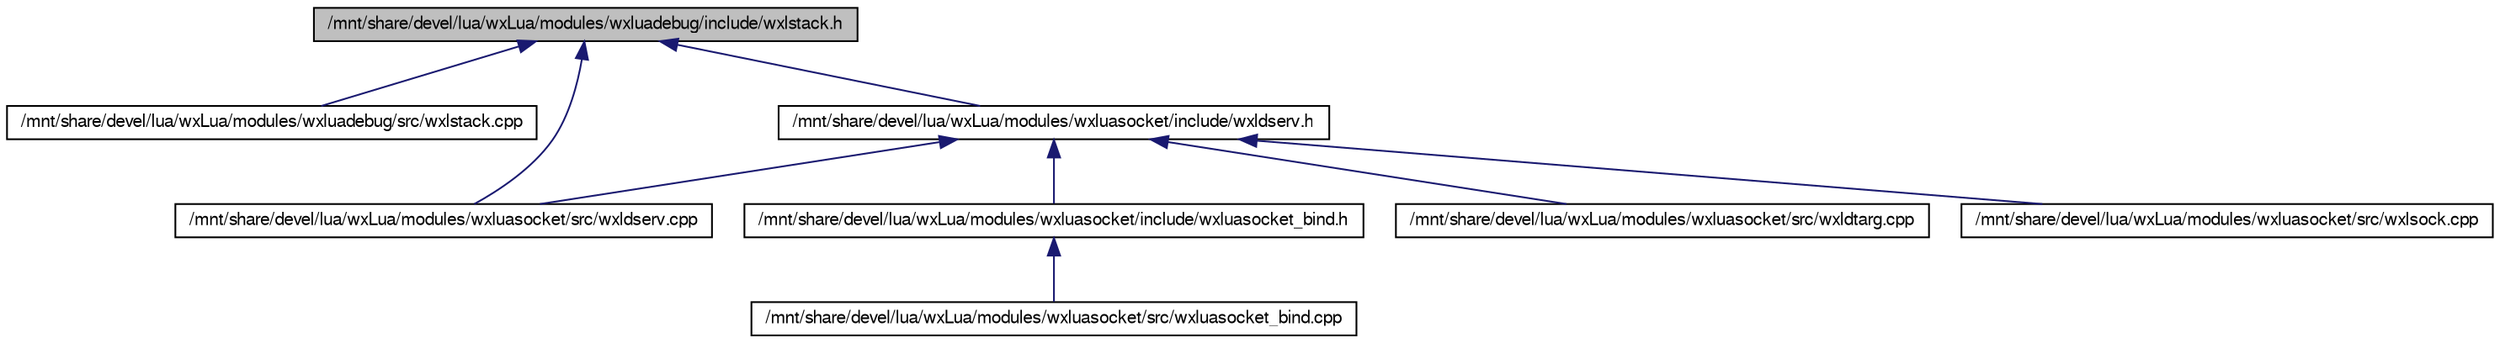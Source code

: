 digraph G
{
  edge [fontname="FreeSans",fontsize="10",labelfontname="FreeSans",labelfontsize="10"];
  node [fontname="FreeSans",fontsize="10",shape=record];
  Node1 [label="/mnt/share/devel/lua/wxLua/modules/wxluadebug/include/wxlstack.h",height=0.2,width=0.4,color="black", fillcolor="grey75", style="filled" fontcolor="black"];
  Node1 -> Node2 [dir=back,color="midnightblue",fontsize="10",style="solid",fontname="FreeSans"];
  Node2 [label="/mnt/share/devel/lua/wxLua/modules/wxluadebug/src/wxlstack.cpp",height=0.2,width=0.4,color="black", fillcolor="white", style="filled",URL="$wxlstack_8cpp.html"];
  Node1 -> Node3 [dir=back,color="midnightblue",fontsize="10",style="solid",fontname="FreeSans"];
  Node3 [label="/mnt/share/devel/lua/wxLua/modules/wxluasocket/include/wxldserv.h",height=0.2,width=0.4,color="black", fillcolor="white", style="filled",URL="$wxldserv_8h.html"];
  Node3 -> Node4 [dir=back,color="midnightblue",fontsize="10",style="solid",fontname="FreeSans"];
  Node4 [label="/mnt/share/devel/lua/wxLua/modules/wxluasocket/include/wxluasocket_bind.h",height=0.2,width=0.4,color="black", fillcolor="white", style="filled",URL="$wxluasocket__bind_8h.html"];
  Node4 -> Node5 [dir=back,color="midnightblue",fontsize="10",style="solid",fontname="FreeSans"];
  Node5 [label="/mnt/share/devel/lua/wxLua/modules/wxluasocket/src/wxluasocket_bind.cpp",height=0.2,width=0.4,color="black", fillcolor="white", style="filled",URL="$wxluasocket__bind_8cpp.html"];
  Node3 -> Node6 [dir=back,color="midnightblue",fontsize="10",style="solid",fontname="FreeSans"];
  Node6 [label="/mnt/share/devel/lua/wxLua/modules/wxluasocket/src/wxldserv.cpp",height=0.2,width=0.4,color="black", fillcolor="white", style="filled",URL="$wxldserv_8cpp.html"];
  Node3 -> Node7 [dir=back,color="midnightblue",fontsize="10",style="solid",fontname="FreeSans"];
  Node7 [label="/mnt/share/devel/lua/wxLua/modules/wxluasocket/src/wxldtarg.cpp",height=0.2,width=0.4,color="black", fillcolor="white", style="filled",URL="$wxldtarg_8cpp.html"];
  Node3 -> Node8 [dir=back,color="midnightblue",fontsize="10",style="solid",fontname="FreeSans"];
  Node8 [label="/mnt/share/devel/lua/wxLua/modules/wxluasocket/src/wxlsock.cpp",height=0.2,width=0.4,color="black", fillcolor="white", style="filled",URL="$wxlsock_8cpp.html"];
  Node1 -> Node6 [dir=back,color="midnightblue",fontsize="10",style="solid",fontname="FreeSans"];
}
